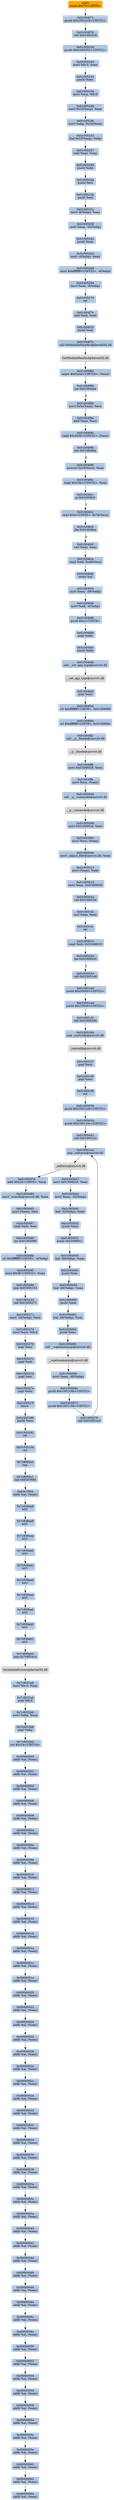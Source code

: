 digraph G {
node[shape=rectangle,style=filled,fillcolor=lightsteelblue,color=lightsteelblue]
bgcolor="transparent"
a0x01004f6fpushl_0x70UINT8[label="start\npushl $0x70<UINT8>",color="lightgrey",fillcolor="orange"];
a0x01004f71pushl_0x1001e18UINT32[label="0x01004f71\npushl $0x1001e18<UINT32>"];
a0x01004f76call_0x01005238[label="0x01004f76\ncall 0x01005238"];
a0x01005238pushl_0x1005352UINT32[label="0x01005238\npushl $0x1005352<UINT32>"];
a0x0100523dmovl_fs_0_eax[label="0x0100523d\nmovl %fs:0, %eax"];
a0x01005243pushl_eax[label="0x01005243\npushl %eax"];
a0x01005244movl_esp_fs_0[label="0x01005244\nmovl %esp, %fs:0"];
a0x0100524bmovl_0x10esp__eax[label="0x0100524b\nmovl 0x10(%esp), %eax"];
a0x0100524fmovl_ebp_0x10esp_[label="0x0100524f\nmovl %ebp, 0x10(%esp)"];
a0x01005253leal_0x10esp__ebp[label="0x01005253\nleal 0x10(%esp), %ebp"];
a0x01005257subl_eax_esp[label="0x01005257\nsubl %eax, %esp"];
a0x01005259pushl_ebx[label="0x01005259\npushl %ebx"];
a0x0100525apushl_esi[label="0x0100525a\npushl %esi"];
a0x0100525bpushl_edi[label="0x0100525b\npushl %edi"];
a0x0100525cmovl__8ebp__eax[label="0x0100525c\nmovl -8(%ebp), %eax"];
a0x0100525fmovl_esp__24ebp_[label="0x0100525f\nmovl %esp, -24(%ebp)"];
a0x01005262pushl_eax[label="0x01005262\npushl %eax"];
a0x01005263movl__4ebp__eax[label="0x01005263\nmovl -4(%ebp), %eax"];
a0x01005266movl_0xffffffffUINT32__4ebp_[label="0x01005266\nmovl $0xffffffff<UINT32>, -4(%ebp)"];
a0x0100526dmovl_eax__8ebp_[label="0x0100526d\nmovl %eax, -8(%ebp)"];
a0x01005270ret[label="0x01005270\nret"];
a0x01004f7bxorl_edi_edi[label="0x01004f7b\nxorl %edi, %edi"];
a0x01004f7dpushl_edi[label="0x01004f7d\npushl %edi"];
a0x01004f7ecall_GetModuleHandleA_kernel32_dll[label="0x01004f7e\ncall GetModuleHandleA@kernel32.dll"];
GetModuleHandleA_kernel32_dll[label="GetModuleHandleA@kernel32.dll",color="lightgrey",fillcolor="lightgrey"];
a0x01004f84cmpw_0x5a4dUINT16_eax_[label="0x01004f84\ncmpw $0x5a4d<UINT16>, (%eax)"];
a0x01004f89jne_0x01004faa[label="0x01004f89\njne 0x01004faa"];
a0x01004f8bmovl_0x3ceax__ecx[label="0x01004f8b\nmovl 0x3c(%eax), %ecx"];
a0x01004f8eaddl_eax_ecx[label="0x01004f8e\naddl %eax, %ecx"];
a0x01004f90cmpl_0x4550UINT32_ecx_[label="0x01004f90\ncmpl $0x4550<UINT32>, (%ecx)"];
a0x01004f96jne_0x01004faa[label="0x01004f96\njne 0x01004faa"];
a0x01004f98movzwl_0x18ecx__eax[label="0x01004f98\nmovzwl 0x18(%ecx), %eax"];
a0x01004f9ccmpl_0x10bUINT32_eax[label="0x01004f9c\ncmpl $0x10b<UINT32>, %eax"];
a0x01004fa1je_0x01004fc2[label="0x01004fa1\nje 0x01004fc2"];
a0x01004fc2cmpl_0xeUINT8_0x74ecx_[label="0x01004fc2\ncmpl $0xe<UINT8>, 0x74(%ecx)"];
a0x01004fc6jbe_0x01004faa[label="0x01004fc6\njbe 0x01004faa"];
a0x01004fc8xorl_eax_eax[label="0x01004fc8\nxorl %eax, %eax"];
a0x01004fcacmpl_edi_0xe8ecx_[label="0x01004fca\ncmpl %edi, 0xe8(%ecx)"];
a0x01004fd0setne_al[label="0x01004fd0\nsetne %al"];
a0x01004fd3movl_eax__28ebp_[label="0x01004fd3\nmovl %eax, -28(%ebp)"];
a0x01004fd6movl_edi__4ebp_[label="0x01004fd6\nmovl %edi, -4(%ebp)"];
a0x01004fd9pushl_0x2UINT8[label="0x01004fd9\npushl $0x2<UINT8>"];
a0x01004fdbpopl_ebx[label="0x01004fdb\npopl %ebx"];
a0x01004fdcpushl_ebx[label="0x01004fdc\npushl %ebx"];
a0x01004fddcall___set_app_type_msvcrt_dll[label="0x01004fdd\ncall __set_app_type@msvcrt.dll"];
a__set_app_type_msvcrt_dll[label="__set_app_type@msvcrt.dll",color="lightgrey",fillcolor="lightgrey"];
a0x01004fe3popl_ecx[label="0x01004fe3\npopl %ecx"];
a0x01004fe4orl_0xffffffffUINT8_0x01009088[label="0x01004fe4\norl $0xffffffff<UINT8>, 0x01009088"];
a0x01004feborl_0xffffffffUINT8_0x0100908c[label="0x01004feb\norl $0xffffffff<UINT8>, 0x0100908c"];
a0x01004ff2call___p__fmode_msvcrt_dll[label="0x01004ff2\ncall __p__fmode@msvcrt.dll"];
a__p__fmode_msvcrt_dll[label="__p__fmode@msvcrt.dll",color="lightgrey",fillcolor="lightgrey"];
a0x01004ff8movl_0x01008028_ecx[label="0x01004ff8\nmovl 0x01008028, %ecx"];
a0x01004ffemovl_ecx_eax_[label="0x01004ffe\nmovl %ecx, (%eax)"];
a0x01005000call___p__commode_msvcrt_dll[label="0x01005000\ncall __p__commode@msvcrt.dll"];
a__p__commode_msvcrt_dll[label="__p__commode@msvcrt.dll",color="lightgrey",fillcolor="lightgrey"];
a0x01005006movl_0x01008024_ecx[label="0x01005006\nmovl 0x01008024, %ecx"];
a0x0100500cmovl_ecx_eax_[label="0x0100500c\nmovl %ecx, (%eax)"];
a0x0100500emovl__adjust_fdiv_msvcrt_dll_eax[label="0x0100500e\nmovl _adjust_fdiv@msvcrt.dll, %eax"];
a0x01005013movl_eax__eax[label="0x01005013\nmovl (%eax), %eax"];
a0x01005015movl_eax_0x01009090[label="0x01005015\nmovl %eax, 0x01009090"];
a0x0100501acall_0x010051fa[label="0x0100501a\ncall 0x010051fa"];
a0x010051faxorl_eax_eax[label="0x010051fa\nxorl %eax, %eax"];
a0x010051fcret[label="0x010051fc\nret"];
a0x0100501fcmpl_edi_0x01008010[label="0x0100501f\ncmpl %edi, 0x01008010"];
a0x01005025jne_0x01005033[label="0x01005025\njne 0x01005033"];
a0x01005033call_0x010051e8[label="0x01005033\ncall 0x010051e8"];
a0x010051e8pushl_0x30000UINT32[label="0x010051e8\npushl $0x30000<UINT32>"];
a0x010051edpushl_0x10000UINT32[label="0x010051ed\npushl $0x10000<UINT32>"];
a0x010051f2call_0x01005346[label="0x010051f2\ncall 0x01005346"];
a0x01005346jmp__controlfp_msvcrt_dll[label="0x01005346\njmp _controlfp@msvcrt.dll"];
a_controlfp_msvcrt_dll[label="_controlfp@msvcrt.dll",color="lightgrey",fillcolor="lightgrey"];
a0x010051f7popl_ecx[label="0x010051f7\npopl %ecx"];
a0x010051f8popl_ecx[label="0x010051f8\npopl %ecx"];
a0x010051f9ret[label="0x010051f9\nret"];
a0x01005038pushl_0x10011a0UINT32[label="0x01005038\npushl $0x10011a0<UINT32>"];
a0x0100503dpushl_0x100119cUINT32[label="0x0100503d\npushl $0x100119c<UINT32>"];
a0x01005042call_0x010051e2[label="0x01005042\ncall 0x010051e2"];
a0x010051e2jmp__initterm_msvcrt_dll[label="0x010051e2\njmp _initterm@msvcrt.dll"];
a_initterm_msvcrt_dll[label="_initterm@msvcrt.dll",color="lightgrey",fillcolor="lightgrey"];
a0x01005047movl_0x01008020_eax[label="0x01005047\nmovl 0x01008020, %eax"];
a0x0100504cmovl_eax__32ebp_[label="0x0100504c\nmovl %eax, -32(%ebp)"];
a0x0100504fleal__32ebp__eax[label="0x0100504f\nleal -32(%ebp), %eax"];
a0x01005052pushl_eax[label="0x01005052\npushl %eax"];
a0x01005053pushl_0x0100801c[label="0x01005053\npushl 0x0100801c"];
a0x01005059leal__36ebp__eax[label="0x01005059\nleal -36(%ebp), %eax"];
a0x0100505cpushl_eax[label="0x0100505c\npushl %eax"];
a0x0100505dleal__40ebp__eax[label="0x0100505d\nleal -40(%ebp), %eax"];
a0x01005060pushl_eax[label="0x01005060\npushl %eax"];
a0x01005061leal__44ebp__eax[label="0x01005061\nleal -44(%ebp), %eax"];
a0x01005064pushl_eax[label="0x01005064\npushl %eax"];
a0x01005065call___wgetmainargs_msvcrt_dll[label="0x01005065\ncall __wgetmainargs@msvcrt.dll"];
a__wgetmainargs_msvcrt_dll[label="__wgetmainargs@msvcrt.dll",color="lightgrey",fillcolor="lightgrey"];
a0x0100506bmovl_eax__48ebp_[label="0x0100506b\nmovl %eax, -48(%ebp)"];
a0x0100506epushl_0x1001198UINT32[label="0x0100506e\npushl $0x1001198<UINT32>"];
a0x01005073pushl_0x1001190UINT32[label="0x01005073\npushl $0x1001190<UINT32>"];
a0x01005078call_0x010051e2[label="0x01005078\ncall 0x010051e2"];
a0x0100507daddl_0x24UINT8_esp[label="0x0100507d\naddl $0x24<UINT8>, %esp"];
a0x01005080movl__wcmdln_msvcrt_dll_eax[label="0x01005080\nmovl _wcmdln@msvcrt.dll, %eax"];
a0x01005085movl_eax__esi[label="0x01005085\nmovl (%eax), %esi"];
a0x01005087cmpl_edi_esi[label="0x01005087\ncmpl %edi, %esi"];
a0x01005089jne_0x01005099[label="0x01005089\njne 0x01005099"];
a0x0100508borl_0xffffffffUINT8__4ebp_[label="0x0100508b\norl $0xffffffff<UINT8>, -4(%ebp)"];
a0x0100508fmovl_0xffUINT32_eax[label="0x0100508f\nmovl $0xff<UINT32>, %eax"];
a0x01005094jmp_0x01005153[label="0x01005094\njmp 0x01005153"];
a0x01005153call_0x01005271[label="0x01005153\ncall 0x01005271"];
a0x01005271movl__16ebp__ecx[label="0x01005271\nmovl -16(%ebp), %ecx"];
a0x01005274movl_ecx_fs_0[label="0x01005274\nmovl %ecx, %fs:0"];
a0x0100527bpopl_ecx[label="0x0100527b\npopl %ecx"];
a0x0100527cpopl_edi[label="0x0100527c\npopl %edi"];
a0x0100527dpopl_esi[label="0x0100527d\npopl %esi"];
a0x0100527epopl_ebx[label="0x0100527e\npopl %ebx"];
a0x0100527fleave_[label="0x0100527f\nleave "];
a0x01005280pushl_ecx[label="0x01005280\npushl %ecx"];
a0x01005281ret[label="0x01005281\nret"];
a0x01005158ret[label="0x01005158\nret"];
a0x7c8000c0nop_[label="0x7c8000c0\nnop "];
a0x7c8000c1call_0x63d7f9f4[label="0x7c8000c1\ncall 0x63d7f9f4"];
a0x63d7f9f4addb_al_eax_[label="0x63d7f9f4\naddb %al, (%eax)"];
a0x7c839aa8int3_[label="0x7c839aa8\nint3 "];
a0x7c839aa9int3_[label="0x7c839aa9\nint3 "];
a0x7c839aaaint3_[label="0x7c839aaa\nint3 "];
a0x7c839aabint3_[label="0x7c839aab\nint3 "];
a0x7c839aacint3_[label="0x7c839aac\nint3 "];
a0x7c839aadint3_[label="0x7c839aad\nint3 "];
a0x7c839aaeint3_[label="0x7c839aae\nint3 "];
a0x7c839aafint3_[label="0x7c839aaf\nint3 "];
a0x7c839ab0int3_[label="0x7c839ab0\nint3 "];
a0x7c839ab1int3_[label="0x7c839ab1\nint3 "];
a0x7c839ab2jmp_0x7c801e1a[label="0x7c839ab2\njmp 0x7c801e1a"];
TerminateProcess_kernel32_dll[label="TerminateProcess@kernel32.dll",color="lightgrey",fillcolor="lightgrey"];
a0x7c9032a8movl_fs_0_esp[label="0x7c9032a8\nmovl %fs:0, %esp"];
a0x7c9032afpopl_fs_0[label="0x7c9032af\npopl %fs:0"];
a0x7c9032b6movl_ebp_esp[label="0x7c9032b6\nmovl %ebp, %esp"];
a0x7c9032b8popl_ebp[label="0x7c9032b8\npopl %ebp"];
a0x7c9032b9ret_0x14UINT16[label="0x7c9032b9\nret $0x14<UINT16>"];
a0x00000000addb_al_eax_[label="0x00000000\naddb %al, (%eax)"];
a0x00000002addb_al_eax_[label="0x00000002\naddb %al, (%eax)"];
a0x00000004addb_al_eax_[label="0x00000004\naddb %al, (%eax)"];
a0x00000006addb_al_eax_[label="0x00000006\naddb %al, (%eax)"];
a0x00000008addb_al_eax_[label="0x00000008\naddb %al, (%eax)"];
a0x0000000aaddb_al_eax_[label="0x0000000a\naddb %al, (%eax)"];
a0x0000000caddb_al_eax_[label="0x0000000c\naddb %al, (%eax)"];
a0x0000000eaddb_al_eax_[label="0x0000000e\naddb %al, (%eax)"];
a0x00000010addb_al_eax_[label="0x00000010\naddb %al, (%eax)"];
a0x00000012addb_al_eax_[label="0x00000012\naddb %al, (%eax)"];
a0x00000014addb_al_eax_[label="0x00000014\naddb %al, (%eax)"];
a0x00000016addb_al_eax_[label="0x00000016\naddb %al, (%eax)"];
a0x00000018addb_al_eax_[label="0x00000018\naddb %al, (%eax)"];
a0x0000001aaddb_al_eax_[label="0x0000001a\naddb %al, (%eax)"];
a0x0000001caddb_al_eax_[label="0x0000001c\naddb %al, (%eax)"];
a0x0000001eaddb_al_eax_[label="0x0000001e\naddb %al, (%eax)"];
a0x00000020addb_al_eax_[label="0x00000020\naddb %al, (%eax)"];
a0x00000022addb_al_eax_[label="0x00000022\naddb %al, (%eax)"];
a0x00000024addb_al_eax_[label="0x00000024\naddb %al, (%eax)"];
a0x00000026addb_al_eax_[label="0x00000026\naddb %al, (%eax)"];
a0x00000028addb_al_eax_[label="0x00000028\naddb %al, (%eax)"];
a0x0000002aaddb_al_eax_[label="0x0000002a\naddb %al, (%eax)"];
a0x0000002caddb_al_eax_[label="0x0000002c\naddb %al, (%eax)"];
a0x0000002eaddb_al_eax_[label="0x0000002e\naddb %al, (%eax)"];
a0x00000030addb_al_eax_[label="0x00000030\naddb %al, (%eax)"];
a0x00000032addb_al_eax_[label="0x00000032\naddb %al, (%eax)"];
a0x00000034addb_al_eax_[label="0x00000034\naddb %al, (%eax)"];
a0x00000036addb_al_eax_[label="0x00000036\naddb %al, (%eax)"];
a0x00000038addb_al_eax_[label="0x00000038\naddb %al, (%eax)"];
a0x0000003aaddb_al_eax_[label="0x0000003a\naddb %al, (%eax)"];
a0x0000003caddb_al_eax_[label="0x0000003c\naddb %al, (%eax)"];
a0x0000003eaddb_al_eax_[label="0x0000003e\naddb %al, (%eax)"];
a0x00000040addb_al_eax_[label="0x00000040\naddb %al, (%eax)"];
a0x00000042addb_al_eax_[label="0x00000042\naddb %al, (%eax)"];
a0x00000044addb_al_eax_[label="0x00000044\naddb %al, (%eax)"];
a0x00000046addb_al_eax_[label="0x00000046\naddb %al, (%eax)"];
a0x00000048addb_al_eax_[label="0x00000048\naddb %al, (%eax)"];
a0x0000004aaddb_al_eax_[label="0x0000004a\naddb %al, (%eax)"];
a0x0000004caddb_al_eax_[label="0x0000004c\naddb %al, (%eax)"];
a0x0000004eaddb_al_eax_[label="0x0000004e\naddb %al, (%eax)"];
a0x00000050addb_al_eax_[label="0x00000050\naddb %al, (%eax)"];
a0x00000052addb_al_eax_[label="0x00000052\naddb %al, (%eax)"];
a0x00000054addb_al_eax_[label="0x00000054\naddb %al, (%eax)"];
a0x00000056addb_al_eax_[label="0x00000056\naddb %al, (%eax)"];
a0x00000058addb_al_eax_[label="0x00000058\naddb %al, (%eax)"];
a0x0000005aaddb_al_eax_[label="0x0000005a\naddb %al, (%eax)"];
a0x0000005caddb_al_eax_[label="0x0000005c\naddb %al, (%eax)"];
a0x0000005eaddb_al_eax_[label="0x0000005e\naddb %al, (%eax)"];
a0x00000060addb_al_eax_[label="0x00000060\naddb %al, (%eax)"];
a0x00000062addb_al_eax_[label="0x00000062\naddb %al, (%eax)"];
a0x00000064addb_al_eax_[label="0x00000064\naddb %al, (%eax)"];
a0x01004f6fpushl_0x70UINT8 -> a0x01004f71pushl_0x1001e18UINT32 [color="#000000"];
a0x01004f71pushl_0x1001e18UINT32 -> a0x01004f76call_0x01005238 [color="#000000"];
a0x01004f76call_0x01005238 -> a0x01005238pushl_0x1005352UINT32 [color="#000000"];
a0x01005238pushl_0x1005352UINT32 -> a0x0100523dmovl_fs_0_eax [color="#000000"];
a0x0100523dmovl_fs_0_eax -> a0x01005243pushl_eax [color="#000000"];
a0x01005243pushl_eax -> a0x01005244movl_esp_fs_0 [color="#000000"];
a0x01005244movl_esp_fs_0 -> a0x0100524bmovl_0x10esp__eax [color="#000000"];
a0x0100524bmovl_0x10esp__eax -> a0x0100524fmovl_ebp_0x10esp_ [color="#000000"];
a0x0100524fmovl_ebp_0x10esp_ -> a0x01005253leal_0x10esp__ebp [color="#000000"];
a0x01005253leal_0x10esp__ebp -> a0x01005257subl_eax_esp [color="#000000"];
a0x01005257subl_eax_esp -> a0x01005259pushl_ebx [color="#000000"];
a0x01005259pushl_ebx -> a0x0100525apushl_esi [color="#000000"];
a0x0100525apushl_esi -> a0x0100525bpushl_edi [color="#000000"];
a0x0100525bpushl_edi -> a0x0100525cmovl__8ebp__eax [color="#000000"];
a0x0100525cmovl__8ebp__eax -> a0x0100525fmovl_esp__24ebp_ [color="#000000"];
a0x0100525fmovl_esp__24ebp_ -> a0x01005262pushl_eax [color="#000000"];
a0x01005262pushl_eax -> a0x01005263movl__4ebp__eax [color="#000000"];
a0x01005263movl__4ebp__eax -> a0x01005266movl_0xffffffffUINT32__4ebp_ [color="#000000"];
a0x01005266movl_0xffffffffUINT32__4ebp_ -> a0x0100526dmovl_eax__8ebp_ [color="#000000"];
a0x0100526dmovl_eax__8ebp_ -> a0x01005270ret [color="#000000"];
a0x01005270ret -> a0x01004f7bxorl_edi_edi [color="#000000"];
a0x01004f7bxorl_edi_edi -> a0x01004f7dpushl_edi [color="#000000"];
a0x01004f7dpushl_edi -> a0x01004f7ecall_GetModuleHandleA_kernel32_dll [color="#000000"];
a0x01004f7ecall_GetModuleHandleA_kernel32_dll -> GetModuleHandleA_kernel32_dll [color="#000000"];
GetModuleHandleA_kernel32_dll -> a0x01004f84cmpw_0x5a4dUINT16_eax_ [color="#000000"];
a0x01004f84cmpw_0x5a4dUINT16_eax_ -> a0x01004f89jne_0x01004faa [color="#000000"];
a0x01004f89jne_0x01004faa -> a0x01004f8bmovl_0x3ceax__ecx [color="#000000",label="F"];
a0x01004f8bmovl_0x3ceax__ecx -> a0x01004f8eaddl_eax_ecx [color="#000000"];
a0x01004f8eaddl_eax_ecx -> a0x01004f90cmpl_0x4550UINT32_ecx_ [color="#000000"];
a0x01004f90cmpl_0x4550UINT32_ecx_ -> a0x01004f96jne_0x01004faa [color="#000000"];
a0x01004f96jne_0x01004faa -> a0x01004f98movzwl_0x18ecx__eax [color="#000000",label="F"];
a0x01004f98movzwl_0x18ecx__eax -> a0x01004f9ccmpl_0x10bUINT32_eax [color="#000000"];
a0x01004f9ccmpl_0x10bUINT32_eax -> a0x01004fa1je_0x01004fc2 [color="#000000"];
a0x01004fa1je_0x01004fc2 -> a0x01004fc2cmpl_0xeUINT8_0x74ecx_ [color="#000000",label="T"];
a0x01004fc2cmpl_0xeUINT8_0x74ecx_ -> a0x01004fc6jbe_0x01004faa [color="#000000"];
a0x01004fc6jbe_0x01004faa -> a0x01004fc8xorl_eax_eax [color="#000000",label="F"];
a0x01004fc8xorl_eax_eax -> a0x01004fcacmpl_edi_0xe8ecx_ [color="#000000"];
a0x01004fcacmpl_edi_0xe8ecx_ -> a0x01004fd0setne_al [color="#000000"];
a0x01004fd0setne_al -> a0x01004fd3movl_eax__28ebp_ [color="#000000"];
a0x01004fd3movl_eax__28ebp_ -> a0x01004fd6movl_edi__4ebp_ [color="#000000"];
a0x01004fd6movl_edi__4ebp_ -> a0x01004fd9pushl_0x2UINT8 [color="#000000"];
a0x01004fd9pushl_0x2UINT8 -> a0x01004fdbpopl_ebx [color="#000000"];
a0x01004fdbpopl_ebx -> a0x01004fdcpushl_ebx [color="#000000"];
a0x01004fdcpushl_ebx -> a0x01004fddcall___set_app_type_msvcrt_dll [color="#000000"];
a0x01004fddcall___set_app_type_msvcrt_dll -> a__set_app_type_msvcrt_dll [color="#000000"];
a__set_app_type_msvcrt_dll -> a0x01004fe3popl_ecx [color="#000000"];
a0x01004fe3popl_ecx -> a0x01004fe4orl_0xffffffffUINT8_0x01009088 [color="#000000"];
a0x01004fe4orl_0xffffffffUINT8_0x01009088 -> a0x01004feborl_0xffffffffUINT8_0x0100908c [color="#000000"];
a0x01004feborl_0xffffffffUINT8_0x0100908c -> a0x01004ff2call___p__fmode_msvcrt_dll [color="#000000"];
a0x01004ff2call___p__fmode_msvcrt_dll -> a__p__fmode_msvcrt_dll [color="#000000"];
a__p__fmode_msvcrt_dll -> a0x01004ff8movl_0x01008028_ecx [color="#000000"];
a0x01004ff8movl_0x01008028_ecx -> a0x01004ffemovl_ecx_eax_ [color="#000000"];
a0x01004ffemovl_ecx_eax_ -> a0x01005000call___p__commode_msvcrt_dll [color="#000000"];
a0x01005000call___p__commode_msvcrt_dll -> a__p__commode_msvcrt_dll [color="#000000"];
a__p__commode_msvcrt_dll -> a0x01005006movl_0x01008024_ecx [color="#000000"];
a0x01005006movl_0x01008024_ecx -> a0x0100500cmovl_ecx_eax_ [color="#000000"];
a0x0100500cmovl_ecx_eax_ -> a0x0100500emovl__adjust_fdiv_msvcrt_dll_eax [color="#000000"];
a0x0100500emovl__adjust_fdiv_msvcrt_dll_eax -> a0x01005013movl_eax__eax [color="#000000"];
a0x01005013movl_eax__eax -> a0x01005015movl_eax_0x01009090 [color="#000000"];
a0x01005015movl_eax_0x01009090 -> a0x0100501acall_0x010051fa [color="#000000"];
a0x0100501acall_0x010051fa -> a0x010051faxorl_eax_eax [color="#000000"];
a0x010051faxorl_eax_eax -> a0x010051fcret [color="#000000"];
a0x010051fcret -> a0x0100501fcmpl_edi_0x01008010 [color="#000000"];
a0x0100501fcmpl_edi_0x01008010 -> a0x01005025jne_0x01005033 [color="#000000"];
a0x01005025jne_0x01005033 -> a0x01005033call_0x010051e8 [color="#000000",label="T"];
a0x01005033call_0x010051e8 -> a0x010051e8pushl_0x30000UINT32 [color="#000000"];
a0x010051e8pushl_0x30000UINT32 -> a0x010051edpushl_0x10000UINT32 [color="#000000"];
a0x010051edpushl_0x10000UINT32 -> a0x010051f2call_0x01005346 [color="#000000"];
a0x010051f2call_0x01005346 -> a0x01005346jmp__controlfp_msvcrt_dll [color="#000000"];
a0x01005346jmp__controlfp_msvcrt_dll -> a_controlfp_msvcrt_dll [color="#000000"];
a_controlfp_msvcrt_dll -> a0x010051f7popl_ecx [color="#000000"];
a0x010051f7popl_ecx -> a0x010051f8popl_ecx [color="#000000"];
a0x010051f8popl_ecx -> a0x010051f9ret [color="#000000"];
a0x010051f9ret -> a0x01005038pushl_0x10011a0UINT32 [color="#000000"];
a0x01005038pushl_0x10011a0UINT32 -> a0x0100503dpushl_0x100119cUINT32 [color="#000000"];
a0x0100503dpushl_0x100119cUINT32 -> a0x01005042call_0x010051e2 [color="#000000"];
a0x01005042call_0x010051e2 -> a0x010051e2jmp__initterm_msvcrt_dll [color="#000000"];
a0x010051e2jmp__initterm_msvcrt_dll -> a_initterm_msvcrt_dll [color="#000000"];
a_initterm_msvcrt_dll -> a0x01005047movl_0x01008020_eax [color="#000000"];
a0x01005047movl_0x01008020_eax -> a0x0100504cmovl_eax__32ebp_ [color="#000000"];
a0x0100504cmovl_eax__32ebp_ -> a0x0100504fleal__32ebp__eax [color="#000000"];
a0x0100504fleal__32ebp__eax -> a0x01005052pushl_eax [color="#000000"];
a0x01005052pushl_eax -> a0x01005053pushl_0x0100801c [color="#000000"];
a0x01005053pushl_0x0100801c -> a0x01005059leal__36ebp__eax [color="#000000"];
a0x01005059leal__36ebp__eax -> a0x0100505cpushl_eax [color="#000000"];
a0x0100505cpushl_eax -> a0x0100505dleal__40ebp__eax [color="#000000"];
a0x0100505dleal__40ebp__eax -> a0x01005060pushl_eax [color="#000000"];
a0x01005060pushl_eax -> a0x01005061leal__44ebp__eax [color="#000000"];
a0x01005061leal__44ebp__eax -> a0x01005064pushl_eax [color="#000000"];
a0x01005064pushl_eax -> a0x01005065call___wgetmainargs_msvcrt_dll [color="#000000"];
a0x01005065call___wgetmainargs_msvcrt_dll -> a__wgetmainargs_msvcrt_dll [color="#000000"];
a__wgetmainargs_msvcrt_dll -> a0x0100506bmovl_eax__48ebp_ [color="#000000"];
a0x0100506bmovl_eax__48ebp_ -> a0x0100506epushl_0x1001198UINT32 [color="#000000"];
a0x0100506epushl_0x1001198UINT32 -> a0x01005073pushl_0x1001190UINT32 [color="#000000"];
a0x01005073pushl_0x1001190UINT32 -> a0x01005078call_0x010051e2 [color="#000000"];
a0x01005078call_0x010051e2 -> a0x010051e2jmp__initterm_msvcrt_dll [color="#000000"];
a_initterm_msvcrt_dll -> a0x0100507daddl_0x24UINT8_esp [color="#000000"];
a0x0100507daddl_0x24UINT8_esp -> a0x01005080movl__wcmdln_msvcrt_dll_eax [color="#000000"];
a0x01005080movl__wcmdln_msvcrt_dll_eax -> a0x01005085movl_eax__esi [color="#000000"];
a0x01005085movl_eax__esi -> a0x01005087cmpl_edi_esi [color="#000000"];
a0x01005087cmpl_edi_esi -> a0x01005089jne_0x01005099 [color="#000000"];
a0x01005089jne_0x01005099 -> a0x0100508borl_0xffffffffUINT8__4ebp_ [color="#000000",label="F"];
a0x0100508borl_0xffffffffUINT8__4ebp_ -> a0x0100508fmovl_0xffUINT32_eax [color="#000000"];
a0x0100508fmovl_0xffUINT32_eax -> a0x01005094jmp_0x01005153 [color="#000000"];
a0x01005094jmp_0x01005153 -> a0x01005153call_0x01005271 [color="#000000"];
a0x01005153call_0x01005271 -> a0x01005271movl__16ebp__ecx [color="#000000"];
a0x01005271movl__16ebp__ecx -> a0x01005274movl_ecx_fs_0 [color="#000000"];
a0x01005274movl_ecx_fs_0 -> a0x0100527bpopl_ecx [color="#000000"];
a0x0100527bpopl_ecx -> a0x0100527cpopl_edi [color="#000000"];
a0x0100527cpopl_edi -> a0x0100527dpopl_esi [color="#000000"];
a0x0100527dpopl_esi -> a0x0100527epopl_ebx [color="#000000"];
a0x0100527epopl_ebx -> a0x0100527fleave_ [color="#000000"];
a0x0100527fleave_ -> a0x01005280pushl_ecx [color="#000000"];
a0x01005280pushl_ecx -> a0x01005281ret [color="#000000"];
a0x01005281ret -> a0x01005158ret [color="#000000"];
a0x01005158ret -> a0x7c8000c0nop_ [color="#000000"];
a0x7c8000c0nop_ -> a0x7c8000c1call_0x63d7f9f4 [color="#000000"];
a0x7c8000c1call_0x63d7f9f4 -> a0x63d7f9f4addb_al_eax_ [color="#000000"];
a0x63d7f9f4addb_al_eax_ -> a0x7c839aa8int3_ [color="#000000"];
a0x7c839aa8int3_ -> a0x7c839aa9int3_ [color="#000000"];
a0x7c839aa9int3_ -> a0x7c839aaaint3_ [color="#000000"];
a0x7c839aaaint3_ -> a0x7c839aabint3_ [color="#000000"];
a0x7c839aabint3_ -> a0x7c839aacint3_ [color="#000000"];
a0x7c839aacint3_ -> a0x7c839aadint3_ [color="#000000"];
a0x7c839aadint3_ -> a0x7c839aaeint3_ [color="#000000"];
a0x7c839aaeint3_ -> a0x7c839aafint3_ [color="#000000"];
a0x7c839aafint3_ -> a0x7c839ab0int3_ [color="#000000"];
a0x7c839ab0int3_ -> a0x7c839ab1int3_ [color="#000000"];
a0x7c839ab1int3_ -> a0x7c839ab2jmp_0x7c801e1a [color="#000000"];
a0x7c839ab2jmp_0x7c801e1a -> TerminateProcess_kernel32_dll [color="#000000"];
TerminateProcess_kernel32_dll -> a0x7c9032a8movl_fs_0_esp [color="#000000"];
a0x7c9032a8movl_fs_0_esp -> a0x7c9032afpopl_fs_0 [color="#000000"];
a0x7c9032afpopl_fs_0 -> a0x7c9032b6movl_ebp_esp [color="#000000"];
a0x7c9032b6movl_ebp_esp -> a0x7c9032b8popl_ebp [color="#000000"];
a0x7c9032b8popl_ebp -> a0x7c9032b9ret_0x14UINT16 [color="#000000"];
a0x7c9032b9ret_0x14UINT16 -> a0x00000000addb_al_eax_ [color="#000000"];
a0x00000000addb_al_eax_ -> a0x00000002addb_al_eax_ [color="#000000"];
a0x00000002addb_al_eax_ -> a0x00000004addb_al_eax_ [color="#000000"];
a0x00000004addb_al_eax_ -> a0x00000006addb_al_eax_ [color="#000000"];
a0x00000006addb_al_eax_ -> a0x00000008addb_al_eax_ [color="#000000"];
a0x00000008addb_al_eax_ -> a0x0000000aaddb_al_eax_ [color="#000000"];
a0x0000000aaddb_al_eax_ -> a0x0000000caddb_al_eax_ [color="#000000"];
a0x0000000caddb_al_eax_ -> a0x0000000eaddb_al_eax_ [color="#000000"];
a0x0000000eaddb_al_eax_ -> a0x00000010addb_al_eax_ [color="#000000"];
a0x00000010addb_al_eax_ -> a0x00000012addb_al_eax_ [color="#000000"];
a0x00000012addb_al_eax_ -> a0x00000014addb_al_eax_ [color="#000000"];
a0x00000014addb_al_eax_ -> a0x00000016addb_al_eax_ [color="#000000"];
a0x00000016addb_al_eax_ -> a0x00000018addb_al_eax_ [color="#000000"];
a0x00000018addb_al_eax_ -> a0x0000001aaddb_al_eax_ [color="#000000"];
a0x0000001aaddb_al_eax_ -> a0x0000001caddb_al_eax_ [color="#000000"];
a0x0000001caddb_al_eax_ -> a0x0000001eaddb_al_eax_ [color="#000000"];
a0x0000001eaddb_al_eax_ -> a0x00000020addb_al_eax_ [color="#000000"];
a0x00000020addb_al_eax_ -> a0x00000022addb_al_eax_ [color="#000000"];
a0x00000022addb_al_eax_ -> a0x00000024addb_al_eax_ [color="#000000"];
a0x00000024addb_al_eax_ -> a0x00000026addb_al_eax_ [color="#000000"];
a0x00000026addb_al_eax_ -> a0x00000028addb_al_eax_ [color="#000000"];
a0x00000028addb_al_eax_ -> a0x0000002aaddb_al_eax_ [color="#000000"];
a0x0000002aaddb_al_eax_ -> a0x0000002caddb_al_eax_ [color="#000000"];
a0x0000002caddb_al_eax_ -> a0x0000002eaddb_al_eax_ [color="#000000"];
a0x0000002eaddb_al_eax_ -> a0x00000030addb_al_eax_ [color="#000000"];
a0x00000030addb_al_eax_ -> a0x00000032addb_al_eax_ [color="#000000"];
a0x00000032addb_al_eax_ -> a0x00000034addb_al_eax_ [color="#000000"];
a0x00000034addb_al_eax_ -> a0x00000036addb_al_eax_ [color="#000000"];
a0x00000036addb_al_eax_ -> a0x00000038addb_al_eax_ [color="#000000"];
a0x00000038addb_al_eax_ -> a0x0000003aaddb_al_eax_ [color="#000000"];
a0x0000003aaddb_al_eax_ -> a0x0000003caddb_al_eax_ [color="#000000"];
a0x0000003caddb_al_eax_ -> a0x0000003eaddb_al_eax_ [color="#000000"];
a0x0000003eaddb_al_eax_ -> a0x00000040addb_al_eax_ [color="#000000"];
a0x00000040addb_al_eax_ -> a0x00000042addb_al_eax_ [color="#000000"];
a0x00000042addb_al_eax_ -> a0x00000044addb_al_eax_ [color="#000000"];
a0x00000044addb_al_eax_ -> a0x00000046addb_al_eax_ [color="#000000"];
a0x00000046addb_al_eax_ -> a0x00000048addb_al_eax_ [color="#000000"];
a0x00000048addb_al_eax_ -> a0x0000004aaddb_al_eax_ [color="#000000"];
a0x0000004aaddb_al_eax_ -> a0x0000004caddb_al_eax_ [color="#000000"];
a0x0000004caddb_al_eax_ -> a0x0000004eaddb_al_eax_ [color="#000000"];
a0x0000004eaddb_al_eax_ -> a0x00000050addb_al_eax_ [color="#000000"];
a0x00000050addb_al_eax_ -> a0x00000052addb_al_eax_ [color="#000000"];
a0x00000052addb_al_eax_ -> a0x00000054addb_al_eax_ [color="#000000"];
a0x00000054addb_al_eax_ -> a0x00000056addb_al_eax_ [color="#000000"];
a0x00000056addb_al_eax_ -> a0x00000058addb_al_eax_ [color="#000000"];
a0x00000058addb_al_eax_ -> a0x0000005aaddb_al_eax_ [color="#000000"];
a0x0000005aaddb_al_eax_ -> a0x0000005caddb_al_eax_ [color="#000000"];
a0x0000005caddb_al_eax_ -> a0x0000005eaddb_al_eax_ [color="#000000"];
a0x0000005eaddb_al_eax_ -> a0x00000060addb_al_eax_ [color="#000000"];
a0x00000060addb_al_eax_ -> a0x00000062addb_al_eax_ [color="#000000"];
a0x00000062addb_al_eax_ -> a0x00000064addb_al_eax_ [color="#000000"];
}
